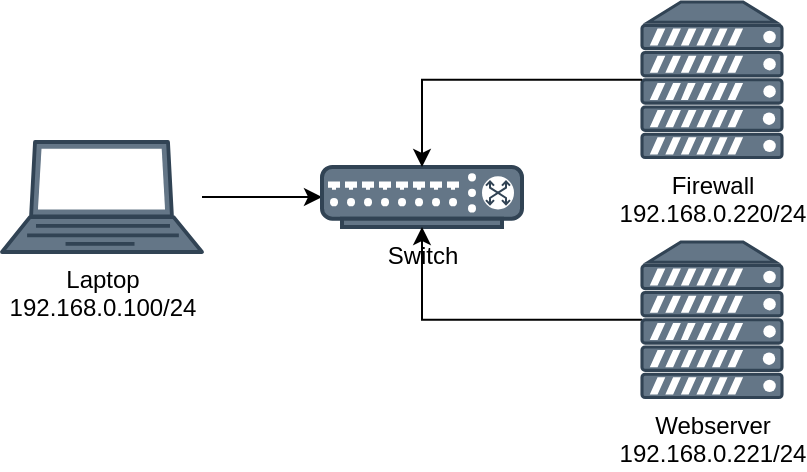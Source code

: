 <mxfile version="24.3.1" type="device">
  <diagram name="Seite-1" id="MGm7fnUETViN0xCmJy7T">
    <mxGraphModel dx="1372" dy="1246" grid="1" gridSize="10" guides="1" tooltips="1" connect="1" arrows="1" fold="1" page="1" pageScale="1" pageWidth="827" pageHeight="1169" math="0" shadow="0">
      <root>
        <mxCell id="0" />
        <mxCell id="1" parent="0" />
        <mxCell id="K8ADEP-g-67X6jkUS-Ks-3" style="edgeStyle=orthogonalEdgeStyle;rounded=0;orthogonalLoop=1;jettySize=auto;html=1;" parent="1" source="K8ADEP-g-67X6jkUS-Ks-1" target="K8ADEP-g-67X6jkUS-Ks-2" edge="1">
          <mxGeometry relative="1" as="geometry" />
        </mxCell>
        <mxCell id="K8ADEP-g-67X6jkUS-Ks-1" value="Laptop&lt;br&gt;192.168.0.100/24" style="fontColor=#000000;verticalAlign=top;verticalLabelPosition=bottom;labelPosition=center;align=center;html=1;outlineConnect=0;fillColor=#647687;strokeColor=#314354;gradientDirection=north;strokeWidth=2;shape=mxgraph.networks.laptop;" parent="1" vertex="1">
          <mxGeometry x="80" y="190" width="100" height="55" as="geometry" />
        </mxCell>
        <mxCell id="K8ADEP-g-67X6jkUS-Ks-2" value="Switch" style="fontColor=#000000;verticalAlign=top;verticalLabelPosition=bottom;labelPosition=center;align=center;html=1;outlineConnect=0;fillColor=#647687;strokeColor=#314354;gradientDirection=north;strokeWidth=2;shape=mxgraph.networks.switch;" parent="1" vertex="1">
          <mxGeometry x="240" y="202.5" width="100" height="30" as="geometry" />
        </mxCell>
        <mxCell id="K8ADEP-g-67X6jkUS-Ks-7" style="edgeStyle=orthogonalEdgeStyle;rounded=0;orthogonalLoop=1;jettySize=auto;html=1;" parent="1" source="K8ADEP-g-67X6jkUS-Ks-4" target="K8ADEP-g-67X6jkUS-Ks-2" edge="1">
          <mxGeometry relative="1" as="geometry" />
        </mxCell>
        <mxCell id="K8ADEP-g-67X6jkUS-Ks-4" value="Webserver&lt;br&gt;192.168.0.221/24" style="fontColor=#000000;verticalAlign=top;verticalLabelPosition=bottom;labelPosition=center;align=center;html=1;outlineConnect=0;fillColor=#647687;strokeColor=#314354;gradientDirection=north;strokeWidth=2;shape=mxgraph.networks.server;" parent="1" vertex="1">
          <mxGeometry x="400" y="240" width="70" height="77.78" as="geometry" />
        </mxCell>
        <mxCell id="K8ADEP-g-67X6jkUS-Ks-5" value="Firewall&lt;br&gt;192.168.0.220/24" style="fontColor=#000000;verticalAlign=top;verticalLabelPosition=bottom;labelPosition=center;align=center;html=1;outlineConnect=0;fillColor=#647687;strokeColor=#314354;gradientDirection=north;strokeWidth=2;shape=mxgraph.networks.server;" parent="1" vertex="1">
          <mxGeometry x="400" y="120.0" width="70" height="77.78" as="geometry" />
        </mxCell>
        <mxCell id="K8ADEP-g-67X6jkUS-Ks-6" style="edgeStyle=orthogonalEdgeStyle;rounded=0;orthogonalLoop=1;jettySize=auto;html=1;entryX=0.5;entryY=0;entryDx=0;entryDy=0;entryPerimeter=0;" parent="1" source="K8ADEP-g-67X6jkUS-Ks-5" target="K8ADEP-g-67X6jkUS-Ks-2" edge="1">
          <mxGeometry relative="1" as="geometry" />
        </mxCell>
      </root>
    </mxGraphModel>
  </diagram>
</mxfile>
